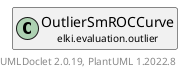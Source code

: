 @startuml
    remove .*\.(Instance|Par|Parameterizer|Factory)$
    set namespaceSeparator none
    hide empty fields
    hide empty methods

    class "<size:14>OutlierSmROCCurve.Par\n<size:10>elki.evaluation.outlier" as elki.evaluation.outlier.OutlierSmROCCurve.Par [[OutlierSmROCCurve.Par.html]] {
        #positiveClassName: Pattern
        +configure(Parameterization): void
        +make(): OutlierSmROCCurve
    }

    interface "<size:14>Parameterizer\n<size:10>elki.utilities.optionhandling" as elki.utilities.optionhandling.Parameterizer [[../../utilities/optionhandling/Parameterizer.html]] {
        {abstract} +make(): Object
    }
    class "<size:14>OutlierSmROCCurve\n<size:10>elki.evaluation.outlier" as elki.evaluation.outlier.OutlierSmROCCurve [[OutlierSmROCCurve.html]]

    elki.utilities.optionhandling.Parameterizer <|.. elki.evaluation.outlier.OutlierSmROCCurve.Par
    elki.evaluation.outlier.OutlierSmROCCurve +-- elki.evaluation.outlier.OutlierSmROCCurve.Par

    center footer UMLDoclet 2.0.19, PlantUML 1.2022.8
@enduml
